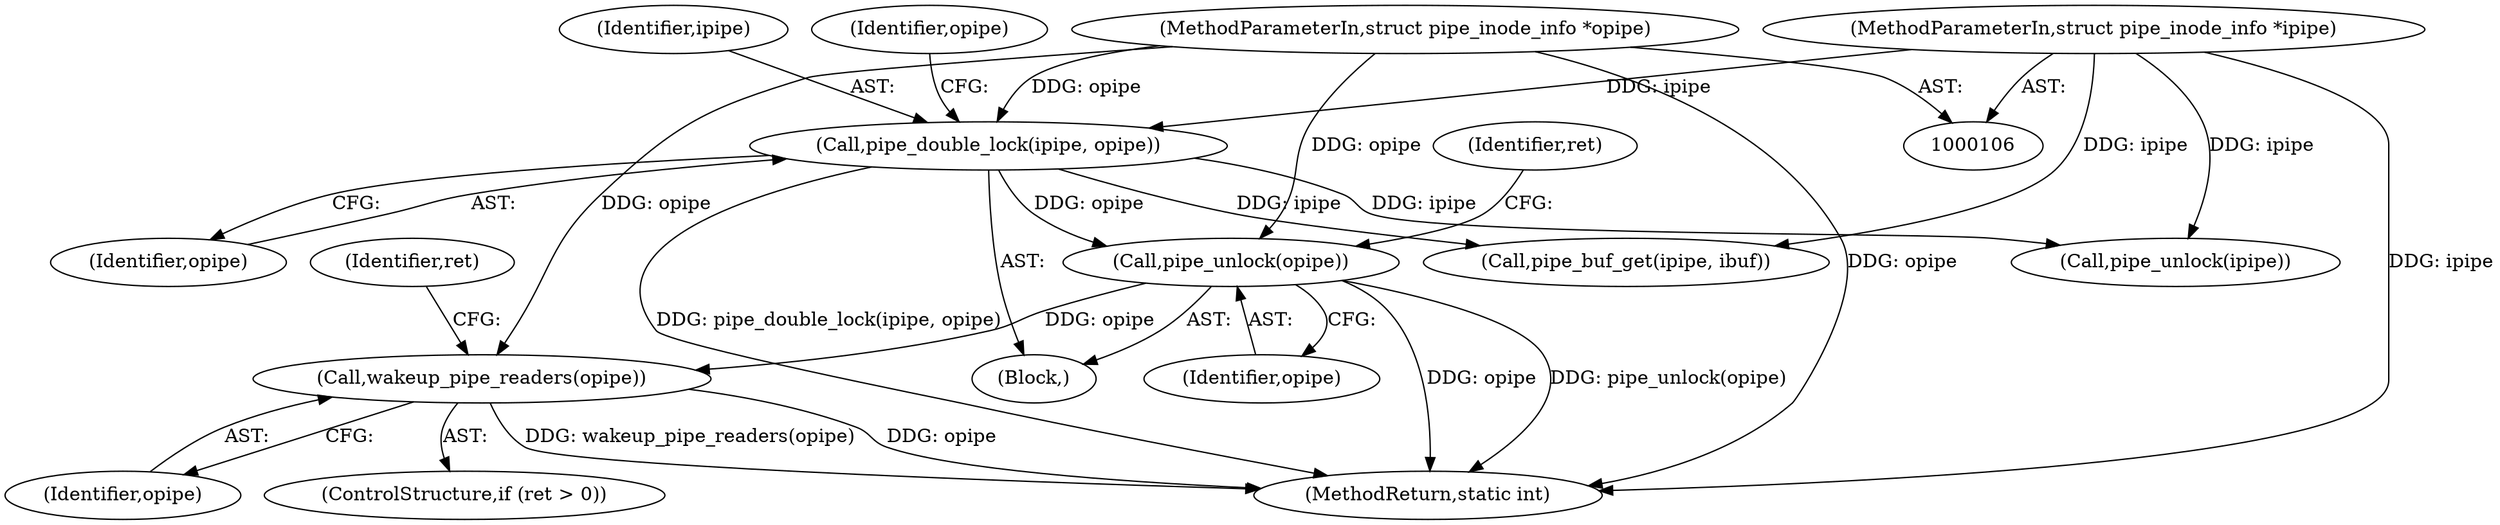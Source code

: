 digraph "0_linux_6b3a707736301c2128ca85ce85fb13f60b5e350a_1@pointer" {
"1000272" [label="(Call,pipe_unlock(opipe))"];
"1000123" [label="(Call,pipe_double_lock(ipipe, opipe))"];
"1000107" [label="(MethodParameterIn,struct pipe_inode_info *ipipe)"];
"1000108" [label="(MethodParameterIn,struct pipe_inode_info *opipe)"];
"1000278" [label="(Call,wakeup_pipe_readers(opipe))"];
"1000108" [label="(MethodParameterIn,struct pipe_inode_info *opipe)"];
"1000131" [label="(Identifier,opipe)"];
"1000282" [label="(MethodReturn,static int)"];
"1000274" [label="(ControlStructure,if (ret > 0))"];
"1000273" [label="(Identifier,opipe)"];
"1000125" [label="(Identifier,opipe)"];
"1000272" [label="(Call,pipe_unlock(opipe))"];
"1000278" [label="(Call,wakeup_pipe_readers(opipe))"];
"1000276" [label="(Identifier,ret)"];
"1000111" [label="(Block,)"];
"1000107" [label="(MethodParameterIn,struct pipe_inode_info *ipipe)"];
"1000195" [label="(Call,pipe_buf_get(ipipe, ibuf))"];
"1000270" [label="(Call,pipe_unlock(ipipe))"];
"1000281" [label="(Identifier,ret)"];
"1000123" [label="(Call,pipe_double_lock(ipipe, opipe))"];
"1000124" [label="(Identifier,ipipe)"];
"1000279" [label="(Identifier,opipe)"];
"1000272" -> "1000111"  [label="AST: "];
"1000272" -> "1000273"  [label="CFG: "];
"1000273" -> "1000272"  [label="AST: "];
"1000276" -> "1000272"  [label="CFG: "];
"1000272" -> "1000282"  [label="DDG: pipe_unlock(opipe)"];
"1000272" -> "1000282"  [label="DDG: opipe"];
"1000123" -> "1000272"  [label="DDG: opipe"];
"1000108" -> "1000272"  [label="DDG: opipe"];
"1000272" -> "1000278"  [label="DDG: opipe"];
"1000123" -> "1000111"  [label="AST: "];
"1000123" -> "1000125"  [label="CFG: "];
"1000124" -> "1000123"  [label="AST: "];
"1000125" -> "1000123"  [label="AST: "];
"1000131" -> "1000123"  [label="CFG: "];
"1000123" -> "1000282"  [label="DDG: pipe_double_lock(ipipe, opipe)"];
"1000107" -> "1000123"  [label="DDG: ipipe"];
"1000108" -> "1000123"  [label="DDG: opipe"];
"1000123" -> "1000195"  [label="DDG: ipipe"];
"1000123" -> "1000270"  [label="DDG: ipipe"];
"1000107" -> "1000106"  [label="AST: "];
"1000107" -> "1000282"  [label="DDG: ipipe"];
"1000107" -> "1000195"  [label="DDG: ipipe"];
"1000107" -> "1000270"  [label="DDG: ipipe"];
"1000108" -> "1000106"  [label="AST: "];
"1000108" -> "1000282"  [label="DDG: opipe"];
"1000108" -> "1000278"  [label="DDG: opipe"];
"1000278" -> "1000274"  [label="AST: "];
"1000278" -> "1000279"  [label="CFG: "];
"1000279" -> "1000278"  [label="AST: "];
"1000281" -> "1000278"  [label="CFG: "];
"1000278" -> "1000282"  [label="DDG: wakeup_pipe_readers(opipe)"];
"1000278" -> "1000282"  [label="DDG: opipe"];
}

